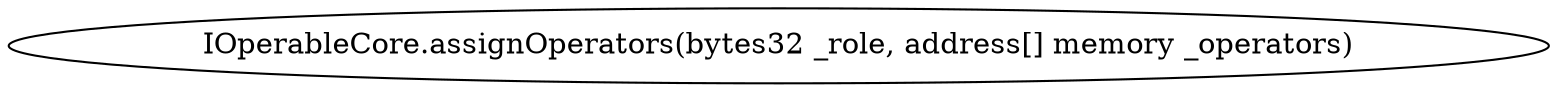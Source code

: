 digraph "" {
	graph [bb="0,0,619.48,36"];
	node [label="\N"];
	"IOperableCore.assignOperators(bytes32 _role, address[] memory _operators)"	 [height=0.5,
		pos="309.74,18",
		width=8.6039];
}
digraph "" {
	graph [bb="0,0,619.48,36"];
	node [label="\N"];
	"IOperableCore.assignOperators(bytes32 _role, address[] memory _operators)"	 [height=0.5,
		pos="309.74,18",
		width=8.6039];
}
digraph "" {
	graph [bb="0,0,619.48,36"];
	node [label="\N"];
	"IOperableCore.assignOperators(bytes32 _role, address[] memory _operators)"	 [height=0.5,
		pos="309.74,18",
		width=8.6039];
}
digraph "" {
	graph [bb="0,0,619.48,36"];
	node [label="\N"];
	"IOperableCore.assignOperators(bytes32 _role, address[] memory _operators)"	 [height=0.5,
		pos="309.74,18",
		width=8.6039];
}
digraph "" {
	graph [bb="0,0,619.48,36"];
	node [label="\N"];
	"IOperableCore.assignOperators(bytes32 _role, address[] memory _operators)"	 [height=0.5,
		pos="309.74,18",
		width=8.6039];
}
